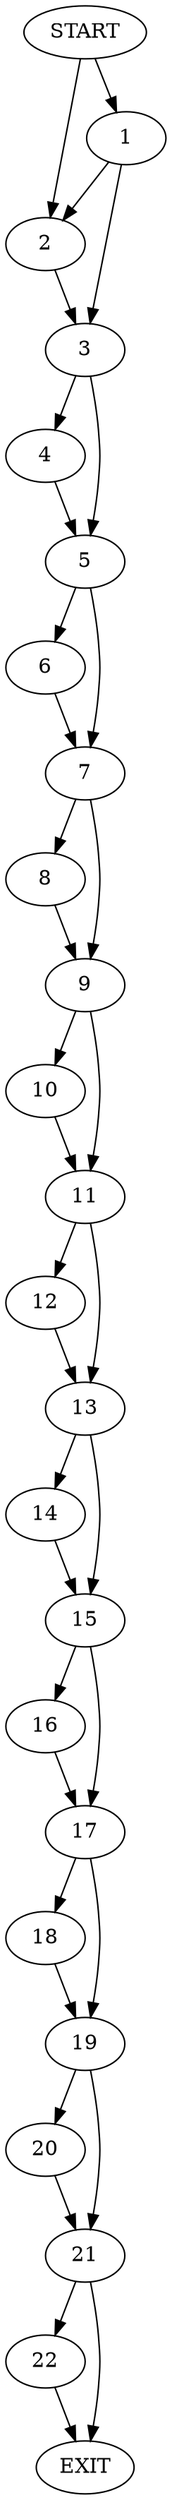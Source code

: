digraph { 
0 [label="START"];
1;
2;
3;
4;
5;
6;
7;
8;
9;
10;
11;
12;
13;
14;
15;
16;
17;
18;
19;
20;
21;
22;
23[label="EXIT"];
0 -> 2;
0 -> 1;
1 -> 2;
1 -> 3;
2 -> 3;
3 -> 4;
3 -> 5;
4 -> 5;
5 -> 6;
5 -> 7;
6 -> 7;
7 -> 8;
7 -> 9;
8 -> 9;
9 -> 10;
9 -> 11;
10 -> 11;
11 -> 12;
11 -> 13;
12 -> 13;
13 -> 14;
13 -> 15;
14 -> 15;
15 -> 16;
15 -> 17;
16 -> 17;
17 -> 18;
17 -> 19;
18 -> 19;
19 -> 20;
19 -> 21;
20 -> 21;
21 -> 22;
21 -> 23;
22 -> 23;
}